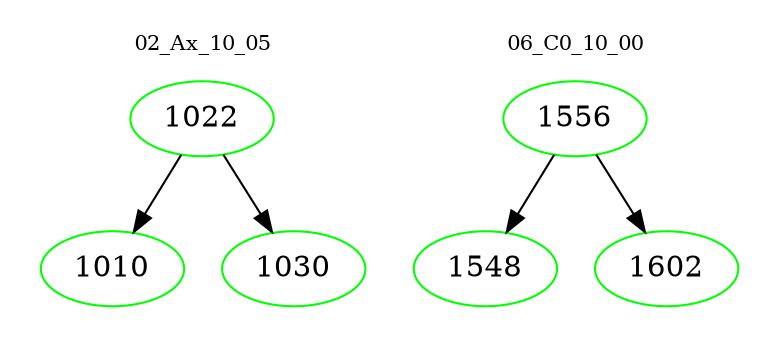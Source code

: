digraph{
subgraph cluster_0 {
color = white
label = "02_Ax_10_05";
fontsize=10;
T0_1022 [label="1022", color="green"]
T0_1022 -> T0_1010 [color="black"]
T0_1010 [label="1010", color="green"]
T0_1022 -> T0_1030 [color="black"]
T0_1030 [label="1030", color="green"]
}
subgraph cluster_1 {
color = white
label = "06_C0_10_00";
fontsize=10;
T1_1556 [label="1556", color="green"]
T1_1556 -> T1_1548 [color="black"]
T1_1548 [label="1548", color="green"]
T1_1556 -> T1_1602 [color="black"]
T1_1602 [label="1602", color="green"]
}
}
